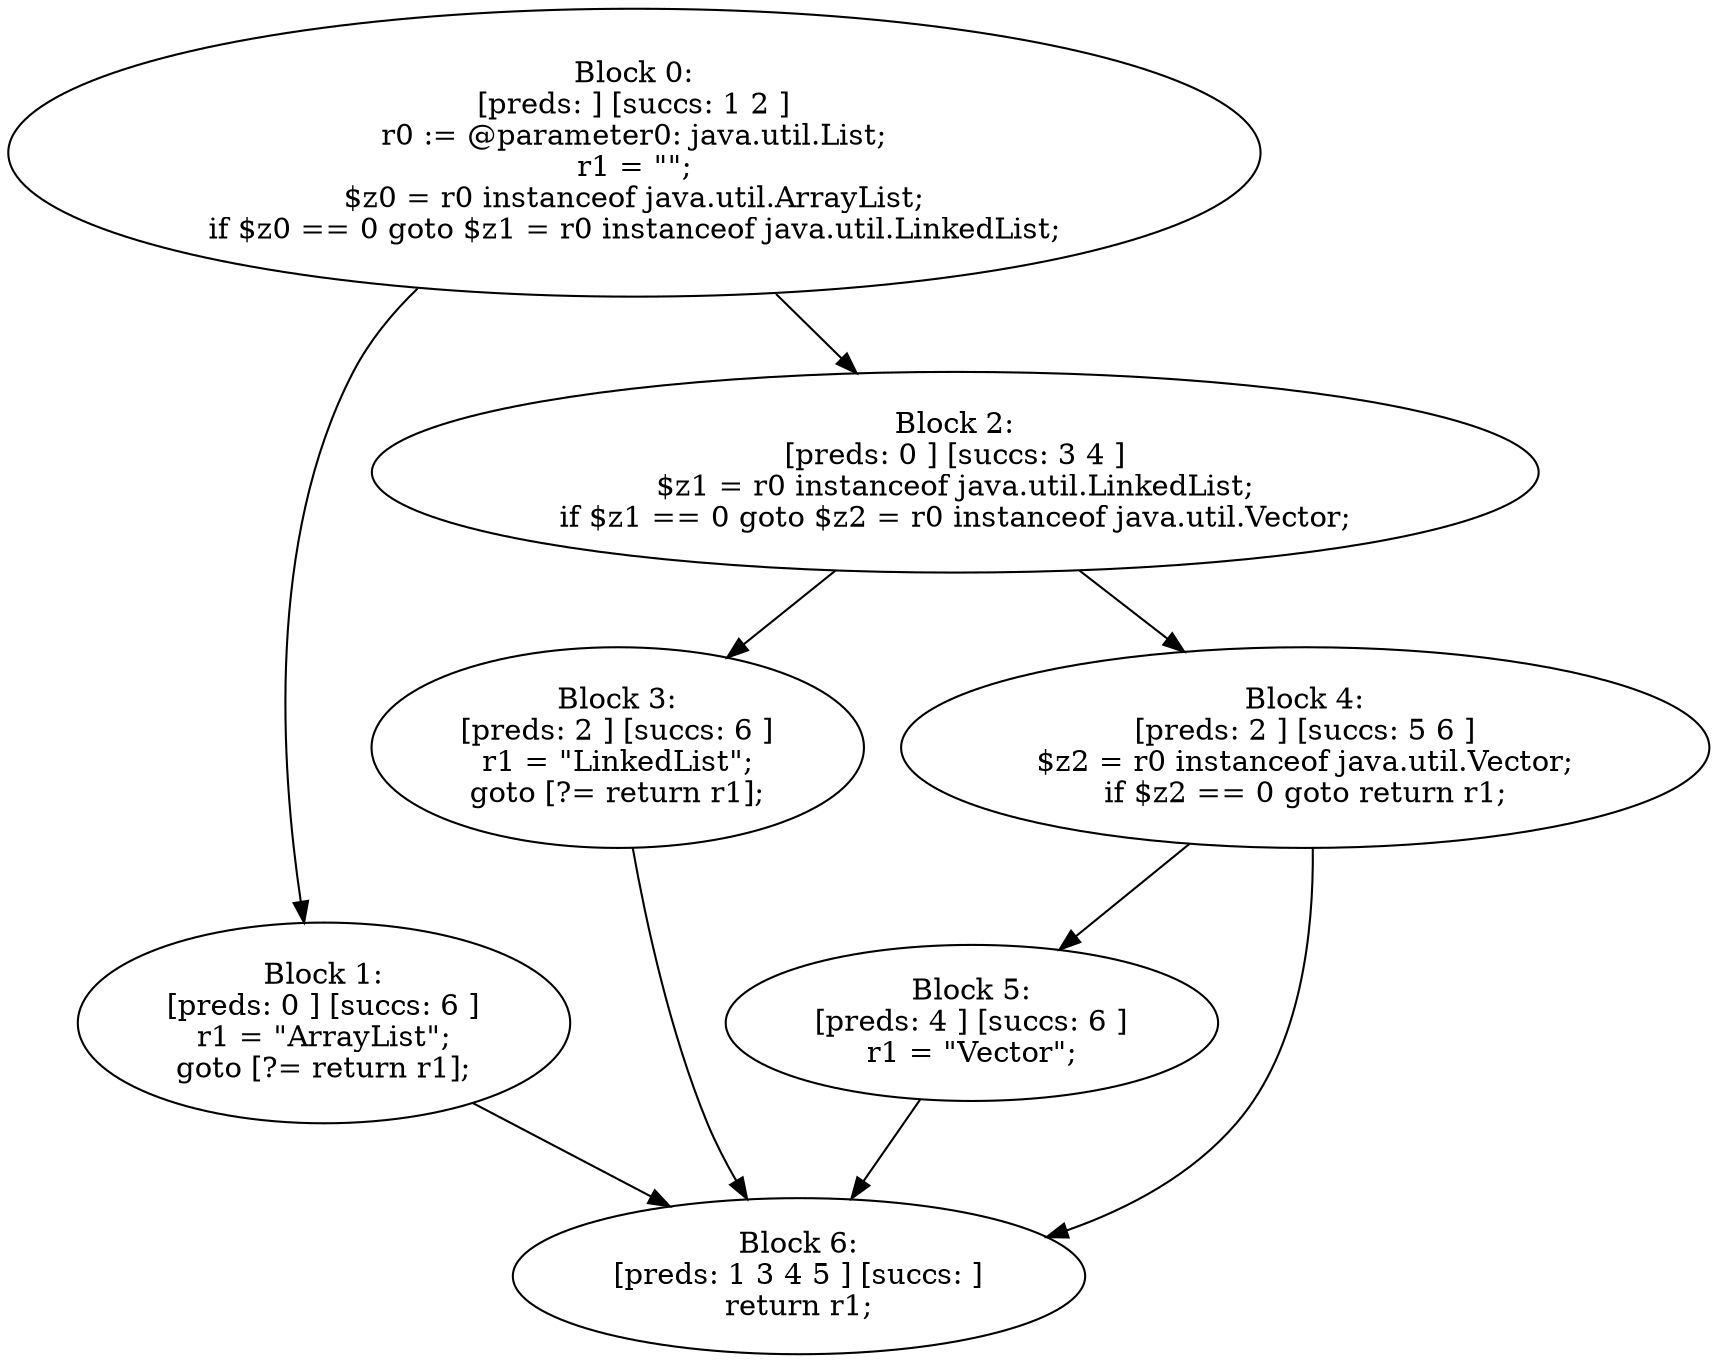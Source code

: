 digraph "unitGraph" {
    "Block 0:
[preds: ] [succs: 1 2 ]
r0 := @parameter0: java.util.List;
r1 = \"\";
$z0 = r0 instanceof java.util.ArrayList;
if $z0 == 0 goto $z1 = r0 instanceof java.util.LinkedList;
"
    "Block 1:
[preds: 0 ] [succs: 6 ]
r1 = \"ArrayList\";
goto [?= return r1];
"
    "Block 2:
[preds: 0 ] [succs: 3 4 ]
$z1 = r0 instanceof java.util.LinkedList;
if $z1 == 0 goto $z2 = r0 instanceof java.util.Vector;
"
    "Block 3:
[preds: 2 ] [succs: 6 ]
r1 = \"LinkedList\";
goto [?= return r1];
"
    "Block 4:
[preds: 2 ] [succs: 5 6 ]
$z2 = r0 instanceof java.util.Vector;
if $z2 == 0 goto return r1;
"
    "Block 5:
[preds: 4 ] [succs: 6 ]
r1 = \"Vector\";
"
    "Block 6:
[preds: 1 3 4 5 ] [succs: ]
return r1;
"
    "Block 0:
[preds: ] [succs: 1 2 ]
r0 := @parameter0: java.util.List;
r1 = \"\";
$z0 = r0 instanceof java.util.ArrayList;
if $z0 == 0 goto $z1 = r0 instanceof java.util.LinkedList;
"->"Block 1:
[preds: 0 ] [succs: 6 ]
r1 = \"ArrayList\";
goto [?= return r1];
";
    "Block 0:
[preds: ] [succs: 1 2 ]
r0 := @parameter0: java.util.List;
r1 = \"\";
$z0 = r0 instanceof java.util.ArrayList;
if $z0 == 0 goto $z1 = r0 instanceof java.util.LinkedList;
"->"Block 2:
[preds: 0 ] [succs: 3 4 ]
$z1 = r0 instanceof java.util.LinkedList;
if $z1 == 0 goto $z2 = r0 instanceof java.util.Vector;
";
    "Block 1:
[preds: 0 ] [succs: 6 ]
r1 = \"ArrayList\";
goto [?= return r1];
"->"Block 6:
[preds: 1 3 4 5 ] [succs: ]
return r1;
";
    "Block 2:
[preds: 0 ] [succs: 3 4 ]
$z1 = r0 instanceof java.util.LinkedList;
if $z1 == 0 goto $z2 = r0 instanceof java.util.Vector;
"->"Block 3:
[preds: 2 ] [succs: 6 ]
r1 = \"LinkedList\";
goto [?= return r1];
";
    "Block 2:
[preds: 0 ] [succs: 3 4 ]
$z1 = r0 instanceof java.util.LinkedList;
if $z1 == 0 goto $z2 = r0 instanceof java.util.Vector;
"->"Block 4:
[preds: 2 ] [succs: 5 6 ]
$z2 = r0 instanceof java.util.Vector;
if $z2 == 0 goto return r1;
";
    "Block 3:
[preds: 2 ] [succs: 6 ]
r1 = \"LinkedList\";
goto [?= return r1];
"->"Block 6:
[preds: 1 3 4 5 ] [succs: ]
return r1;
";
    "Block 4:
[preds: 2 ] [succs: 5 6 ]
$z2 = r0 instanceof java.util.Vector;
if $z2 == 0 goto return r1;
"->"Block 5:
[preds: 4 ] [succs: 6 ]
r1 = \"Vector\";
";
    "Block 4:
[preds: 2 ] [succs: 5 6 ]
$z2 = r0 instanceof java.util.Vector;
if $z2 == 0 goto return r1;
"->"Block 6:
[preds: 1 3 4 5 ] [succs: ]
return r1;
";
    "Block 5:
[preds: 4 ] [succs: 6 ]
r1 = \"Vector\";
"->"Block 6:
[preds: 1 3 4 5 ] [succs: ]
return r1;
";
}
